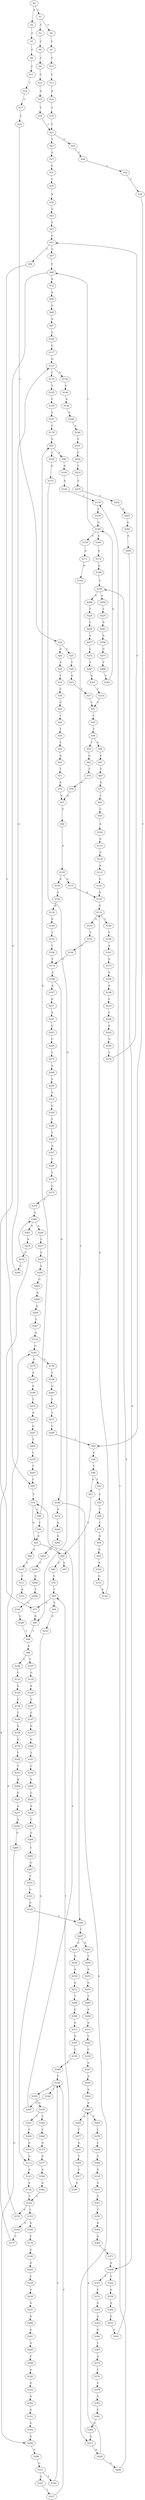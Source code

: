strict digraph  {
	S0 -> S1 [ label = C ];
	S0 -> S2 [ label = A ];
	S1 -> S3 [ label = T ];
	S1 -> S4 [ label = G ];
	S2 -> S5 [ label = C ];
	S3 -> S6 [ label = C ];
	S4 -> S7 [ label = C ];
	S5 -> S8 [ label = C ];
	S6 -> S9 [ label = C ];
	S7 -> S10 [ label = C ];
	S8 -> S11 [ label = C ];
	S9 -> S12 [ label = C ];
	S10 -> S13 [ label = C ];
	S11 -> S14 [ label = C ];
	S12 -> S15 [ label = A ];
	S13 -> S16 [ label = A ];
	S14 -> S17 [ label = T ];
	S15 -> S18 [ label = T ];
	S16 -> S19 [ label = T ];
	S17 -> S20 [ label = T ];
	S18 -> S21 [ label = C ];
	S19 -> S21 [ label = C ];
	S20 -> S22 [ label = C ];
	S21 -> S23 [ label = T ];
	S21 -> S24 [ label = G ];
	S22 -> S25 [ label = C ];
	S22 -> S26 [ label = G ];
	S23 -> S27 [ label = G ];
	S24 -> S28 [ label = T ];
	S25 -> S29 [ label = T ];
	S26 -> S30 [ label = A ];
	S27 -> S31 [ label = C ];
	S28 -> S32 [ label = C ];
	S29 -> S33 [ label = G ];
	S30 -> S34 [ label = T ];
	S31 -> S35 [ label = C ];
	S32 -> S36 [ label = C ];
	S33 -> S37 [ label = T ];
	S34 -> S38 [ label = C ];
	S35 -> S39 [ label = A ];
	S36 -> S40 [ label = T ];
	S37 -> S41 [ label = C ];
	S38 -> S42 [ label = G ];
	S39 -> S43 [ label = G ];
	S40 -> S44 [ label = C ];
	S41 -> S45 [ label = C ];
	S42 -> S46 [ label = T ];
	S43 -> S47 [ label = T ];
	S44 -> S48 [ label = T ];
	S45 -> S49 [ label = T ];
	S46 -> S50 [ label = T ];
	S47 -> S51 [ label = C ];
	S48 -> S52 [ label = T ];
	S48 -> S53 [ label = G ];
	S49 -> S54 [ label = A ];
	S49 -> S55 [ label = T ];
	S50 -> S56 [ label = T ];
	S51 -> S57 [ label = G ];
	S51 -> S58 [ label = T ];
	S52 -> S59 [ label = C ];
	S53 -> S60 [ label = T ];
	S54 -> S61 [ label = C ];
	S55 -> S62 [ label = G ];
	S56 -> S63 [ label = G ];
	S57 -> S64 [ label = T ];
	S58 -> S65 [ label = C ];
	S59 -> S66 [ label = T ];
	S60 -> S67 [ label = A ];
	S60 -> S68 [ label = C ];
	S61 -> S69 [ label = T ];
	S62 -> S70 [ label = T ];
	S63 -> S71 [ label = T ];
	S64 -> S72 [ label = A ];
	S64 -> S73 [ label = G ];
	S65 -> S74 [ label = T ];
	S66 -> S75 [ label = C ];
	S68 -> S76 [ label = G ];
	S69 -> S77 [ label = A ];
	S70 -> S78 [ label = A ];
	S71 -> S79 [ label = A ];
	S72 -> S80 [ label = A ];
	S73 -> S81 [ label = G ];
	S74 -> S82 [ label = C ];
	S74 -> S83 [ label = G ];
	S75 -> S84 [ label = G ];
	S76 -> S85 [ label = T ];
	S77 -> S86 [ label = C ];
	S78 -> S87 [ label = G ];
	S79 -> S87 [ label = G ];
	S80 -> S88 [ label = G ];
	S81 -> S89 [ label = T ];
	S82 -> S90 [ label = T ];
	S82 -> S91 [ label = G ];
	S83 -> S92 [ label = A ];
	S83 -> S60 [ label = T ];
	S84 -> S93 [ label = G ];
	S85 -> S94 [ label = C ];
	S85 -> S73 [ label = G ];
	S86 -> S95 [ label = C ];
	S87 -> S96 [ label = G ];
	S88 -> S97 [ label = A ];
	S89 -> S98 [ label = A ];
	S90 -> S83 [ label = G ];
	S91 -> S99 [ label = A ];
	S91 -> S100 [ label = T ];
	S92 -> S101 [ label = G ];
	S93 -> S102 [ label = A ];
	S94 -> S103 [ label = G ];
	S95 -> S104 [ label = A ];
	S96 -> S105 [ label = A ];
	S97 -> S106 [ label = C ];
	S98 -> S107 [ label = T ];
	S98 -> S108 [ label = C ];
	S99 -> S109 [ label = A ];
	S100 -> S110 [ label = G ];
	S101 -> S111 [ label = T ];
	S102 -> S112 [ label = G ];
	S103 -> S113 [ label = G ];
	S104 -> S114 [ label = G ];
	S105 -> S115 [ label = G ];
	S105 -> S116 [ label = A ];
	S106 -> S117 [ label = G ];
	S107 -> S118 [ label = G ];
	S108 -> S119 [ label = C ];
	S109 -> S120 [ label = G ];
	S110 -> S81 [ label = G ];
	S111 -> S121 [ label = A ];
	S112 -> S122 [ label = A ];
	S113 -> S123 [ label = A ];
	S114 -> S124 [ label = G ];
	S115 -> S125 [ label = A ];
	S116 -> S126 [ label = A ];
	S117 -> S127 [ label = G ];
	S118 -> S128 [ label = A ];
	S119 -> S129 [ label = G ];
	S120 -> S130 [ label = T ];
	S122 -> S131 [ label = G ];
	S123 -> S132 [ label = A ];
	S124 -> S133 [ label = A ];
	S125 -> S131 [ label = G ];
	S126 -> S134 [ label = G ];
	S127 -> S135 [ label = C ];
	S127 -> S136 [ label = A ];
	S128 -> S137 [ label = G ];
	S129 -> S138 [ label = G ];
	S130 -> S139 [ label = C ];
	S131 -> S140 [ label = T ];
	S131 -> S141 [ label = G ];
	S132 -> S142 [ label = C ];
	S133 -> S143 [ label = G ];
	S134 -> S144 [ label = G ];
	S135 -> S145 [ label = T ];
	S136 -> S146 [ label = C ];
	S137 -> S147 [ label = C ];
	S138 -> S148 [ label = T ];
	S139 -> S149 [ label = G ];
	S140 -> S150 [ label = C ];
	S141 -> S151 [ label = T ];
	S142 -> S152 [ label = A ];
	S142 -> S153 [ label = T ];
	S143 -> S125 [ label = A ];
	S144 -> S154 [ label = T ];
	S145 -> S155 [ label = C ];
	S146 -> S156 [ label = A ];
	S147 -> S157 [ label = G ];
	S148 -> S158 [ label = G ];
	S149 -> S159 [ label = C ];
	S149 -> S64 [ label = T ];
	S149 -> S160 [ label = A ];
	S150 -> S161 [ label = A ];
	S151 -> S162 [ label = C ];
	S152 -> S163 [ label = G ];
	S153 -> S164 [ label = G ];
	S153 -> S165 [ label = A ];
	S154 -> S166 [ label = C ];
	S155 -> S167 [ label = T ];
	S156 -> S168 [ label = C ];
	S157 -> S169 [ label = G ];
	S158 -> S170 [ label = G ];
	S159 -> S171 [ label = G ];
	S160 -> S172 [ label = G ];
	S161 -> S173 [ label = G ];
	S162 -> S174 [ label = C ];
	S163 -> S175 [ label = G ];
	S163 -> S176 [ label = C ];
	S164 -> S177 [ label = C ];
	S165 -> S178 [ label = C ];
	S166 -> S174 [ label = C ];
	S167 -> S179 [ label = C ];
	S168 -> S180 [ label = A ];
	S169 -> S181 [ label = T ];
	S170 -> S182 [ label = T ];
	S171 -> S183 [ label = G ];
	S172 -> S184 [ label = G ];
	S173 -> S185 [ label = G ];
	S174 -> S186 [ label = C ];
	S175 -> S187 [ label = A ];
	S176 -> S188 [ label = C ];
	S177 -> S189 [ label = A ];
	S178 -> S190 [ label = A ];
	S179 -> S91 [ label = G ];
	S180 -> S191 [ label = C ];
	S181 -> S192 [ label = C ];
	S182 -> S193 [ label = T ];
	S183 -> S194 [ label = C ];
	S184 -> S195 [ label = T ];
	S185 -> S196 [ label = A ];
	S186 -> S197 [ label = A ];
	S186 -> S198 [ label = G ];
	S187 -> S199 [ label = A ];
	S188 -> S200 [ label = G ];
	S189 -> S201 [ label = G ];
	S189 -> S202 [ label = A ];
	S190 -> S203 [ label = A ];
	S191 -> S204 [ label = C ];
	S192 -> S205 [ label = G ];
	S193 -> S206 [ label = A ];
	S194 -> S207 [ label = T ];
	S195 -> S208 [ label = G ];
	S195 -> S209 [ label = A ];
	S196 -> S210 [ label = C ];
	S197 -> S211 [ label = G ];
	S198 -> S212 [ label = G ];
	S198 -> S213 [ label = A ];
	S199 -> S214 [ label = T ];
	S200 -> S215 [ label = T ];
	S201 -> S216 [ label = A ];
	S202 -> S217 [ label = C ];
	S203 -> S218 [ label = C ];
	S204 -> S219 [ label = T ];
	S205 -> S220 [ label = C ];
	S206 -> S221 [ label = G ];
	S207 -> S222 [ label = A ];
	S207 -> S223 [ label = G ];
	S208 -> S224 [ label = T ];
	S209 -> S225 [ label = T ];
	S210 -> S226 [ label = C ];
	S211 -> S227 [ label = A ];
	S212 -> S228 [ label = A ];
	S213 -> S229 [ label = A ];
	S214 -> S230 [ label = A ];
	S215 -> S231 [ label = C ];
	S216 -> S232 [ label = C ];
	S217 -> S233 [ label = C ];
	S218 -> S234 [ label = G ];
	S219 -> S235 [ label = C ];
	S220 -> S236 [ label = A ];
	S221 -> S237 [ label = A ];
	S222 -> S238 [ label = T ];
	S223 -> S239 [ label = G ];
	S224 -> S240 [ label = C ];
	S225 -> S241 [ label = A ];
	S226 -> S242 [ label = A ];
	S227 -> S243 [ label = G ];
	S228 -> S244 [ label = G ];
	S229 -> S245 [ label = A ];
	S229 -> S246 [ label = G ];
	S230 -> S247 [ label = G ];
	S231 -> S248 [ label = C ];
	S232 -> S249 [ label = G ];
	S233 -> S250 [ label = A ];
	S234 -> S251 [ label = A ];
	S235 -> S252 [ label = T ];
	S236 -> S253 [ label = C ];
	S237 -> S254 [ label = A ];
	S238 -> S255 [ label = A ];
	S239 -> S256 [ label = A ];
	S240 -> S257 [ label = C ];
	S241 -> S258 [ label = A ];
	S242 -> S259 [ label = G ];
	S243 -> S260 [ label = C ];
	S244 -> S261 [ label = G ];
	S245 -> S262 [ label = G ];
	S245 -> S263 [ label = C ];
	S246 -> S130 [ label = T ];
	S247 -> S264 [ label = T ];
	S248 -> S40 [ label = T ];
	S249 -> S127 [ label = G ];
	S250 -> S265 [ label = G ];
	S251 -> S266 [ label = A ];
	S252 -> S267 [ label = A ];
	S253 -> S268 [ label = G ];
	S254 -> S269 [ label = G ];
	S255 -> S270 [ label = G ];
	S256 -> S271 [ label = A ];
	S257 -> S272 [ label = C ];
	S258 -> S273 [ label = G ];
	S259 -> S274 [ label = T ];
	S260 -> S275 [ label = C ];
	S261 -> S276 [ label = C ];
	S262 -> S277 [ label = T ];
	S263 -> S278 [ label = C ];
	S264 -> S279 [ label = C ];
	S265 -> S280 [ label = A ];
	S266 -> S281 [ label = A ];
	S267 -> S282 [ label = G ];
	S268 -> S283 [ label = C ];
	S269 -> S284 [ label = G ];
	S270 -> S285 [ label = T ];
	S271 -> S286 [ label = T ];
	S272 -> S287 [ label = T ];
	S273 -> S288 [ label = T ];
	S274 -> S51 [ label = C ];
	S275 -> S289 [ label = A ];
	S276 -> S290 [ label = G ];
	S277 -> S291 [ label = G ];
	S278 -> S292 [ label = C ];
	S279 -> S293 [ label = T ];
	S280 -> S294 [ label = A ];
	S281 -> S295 [ label = A ];
	S282 -> S296 [ label = A ];
	S283 -> S297 [ label = G ];
	S284 -> S298 [ label = G ];
	S285 -> S299 [ label = A ];
	S286 -> S300 [ label = G ];
	S287 -> S301 [ label = G ];
	S288 -> S302 [ label = C ];
	S289 -> S303 [ label = C ];
	S290 -> S304 [ label = T ];
	S291 -> S305 [ label = T ];
	S292 -> S306 [ label = C ];
	S293 -> S65 [ label = C ];
	S294 -> S307 [ label = C ];
	S295 -> S308 [ label = C ];
	S296 -> S309 [ label = A ];
	S297 -> S310 [ label = C ];
	S298 -> S311 [ label = G ];
	S299 -> S312 [ label = G ];
	S300 -> S313 [ label = G ];
	S301 -> S314 [ label = T ];
	S302 -> S149 [ label = G ];
	S303 -> S315 [ label = G ];
	S304 -> S316 [ label = G ];
	S305 -> S317 [ label = C ];
	S306 -> S318 [ label = G ];
	S307 -> S319 [ label = A ];
	S308 -> S320 [ label = A ];
	S309 -> S321 [ label = T ];
	S309 -> S322 [ label = C ];
	S310 -> S323 [ label = G ];
	S311 -> S324 [ label = T ];
	S311 -> S325 [ label = G ];
	S312 -> S326 [ label = C ];
	S313 -> S327 [ label = G ];
	S314 -> S41 [ label = C ];
	S315 -> S328 [ label = G ];
	S316 -> S329 [ label = G ];
	S317 -> S330 [ label = G ];
	S318 -> S331 [ label = A ];
	S319 -> S163 [ label = G ];
	S320 -> S332 [ label = G ];
	S321 -> S333 [ label = C ];
	S322 -> S334 [ label = G ];
	S323 -> S335 [ label = G ];
	S324 -> S336 [ label = C ];
	S325 -> S337 [ label = T ];
	S326 -> S338 [ label = C ];
	S327 -> S339 [ label = G ];
	S328 -> S340 [ label = T ];
	S329 -> S89 [ label = T ];
	S330 -> S85 [ label = T ];
	S331 -> S341 [ label = C ];
	S332 -> S342 [ label = A ];
	S333 -> S343 [ label = G ];
	S334 -> S344 [ label = A ];
	S335 -> S194 [ label = C ];
	S336 -> S345 [ label = C ];
	S336 -> S346 [ label = T ];
	S337 -> S336 [ label = C ];
	S338 -> S347 [ label = G ];
	S339 -> S348 [ label = T ];
	S340 -> S349 [ label = T ];
	S341 -> S350 [ label = T ];
	S342 -> S351 [ label = A ];
	S343 -> S352 [ label = G ];
	S344 -> S353 [ label = G ];
	S345 -> S354 [ label = G ];
	S346 -> S355 [ label = C ];
	S347 -> S356 [ label = A ];
	S348 -> S336 [ label = C ];
	S349 -> S357 [ label = A ];
	S350 -> S358 [ label = A ];
	S351 -> S359 [ label = G ];
	S352 -> S360 [ label = G ];
	S353 -> S361 [ label = G ];
	S354 -> S362 [ label = C ];
	S354 -> S363 [ label = T ];
	S355 -> S74 [ label = T ];
	S356 -> S364 [ label = A ];
	S357 -> S365 [ label = C ];
	S358 -> S366 [ label = G ];
	S359 -> S284 [ label = G ];
	S360 -> S367 [ label = T ];
	S361 -> S195 [ label = T ];
	S362 -> S368 [ label = C ];
	S363 -> S369 [ label = C ];
	S364 -> S245 [ label = A ];
	S365 -> S370 [ label = T ];
	S366 -> S371 [ label = A ];
	S367 -> S372 [ label = A ];
	S368 -> S373 [ label = G ];
	S369 -> S374 [ label = G ];
	S370 -> S375 [ label = G ];
	S371 -> S309 [ label = A ];
	S372 -> S376 [ label = T ];
	S373 -> S377 [ label = G ];
	S374 -> S113 [ label = G ];
	S375 -> S378 [ label = C ];
	S376 -> S379 [ label = C ];
	S377 -> S380 [ label = A ];
	S378 -> S189 [ label = A ];
	S379 -> S381 [ label = C ];
	S380 -> S382 [ label = A ];
	S381 -> S383 [ label = C ];
	S382 -> S142 [ label = C ];
	S383 -> S384 [ label = G ];
	S384 -> S213 [ label = A ];
}
